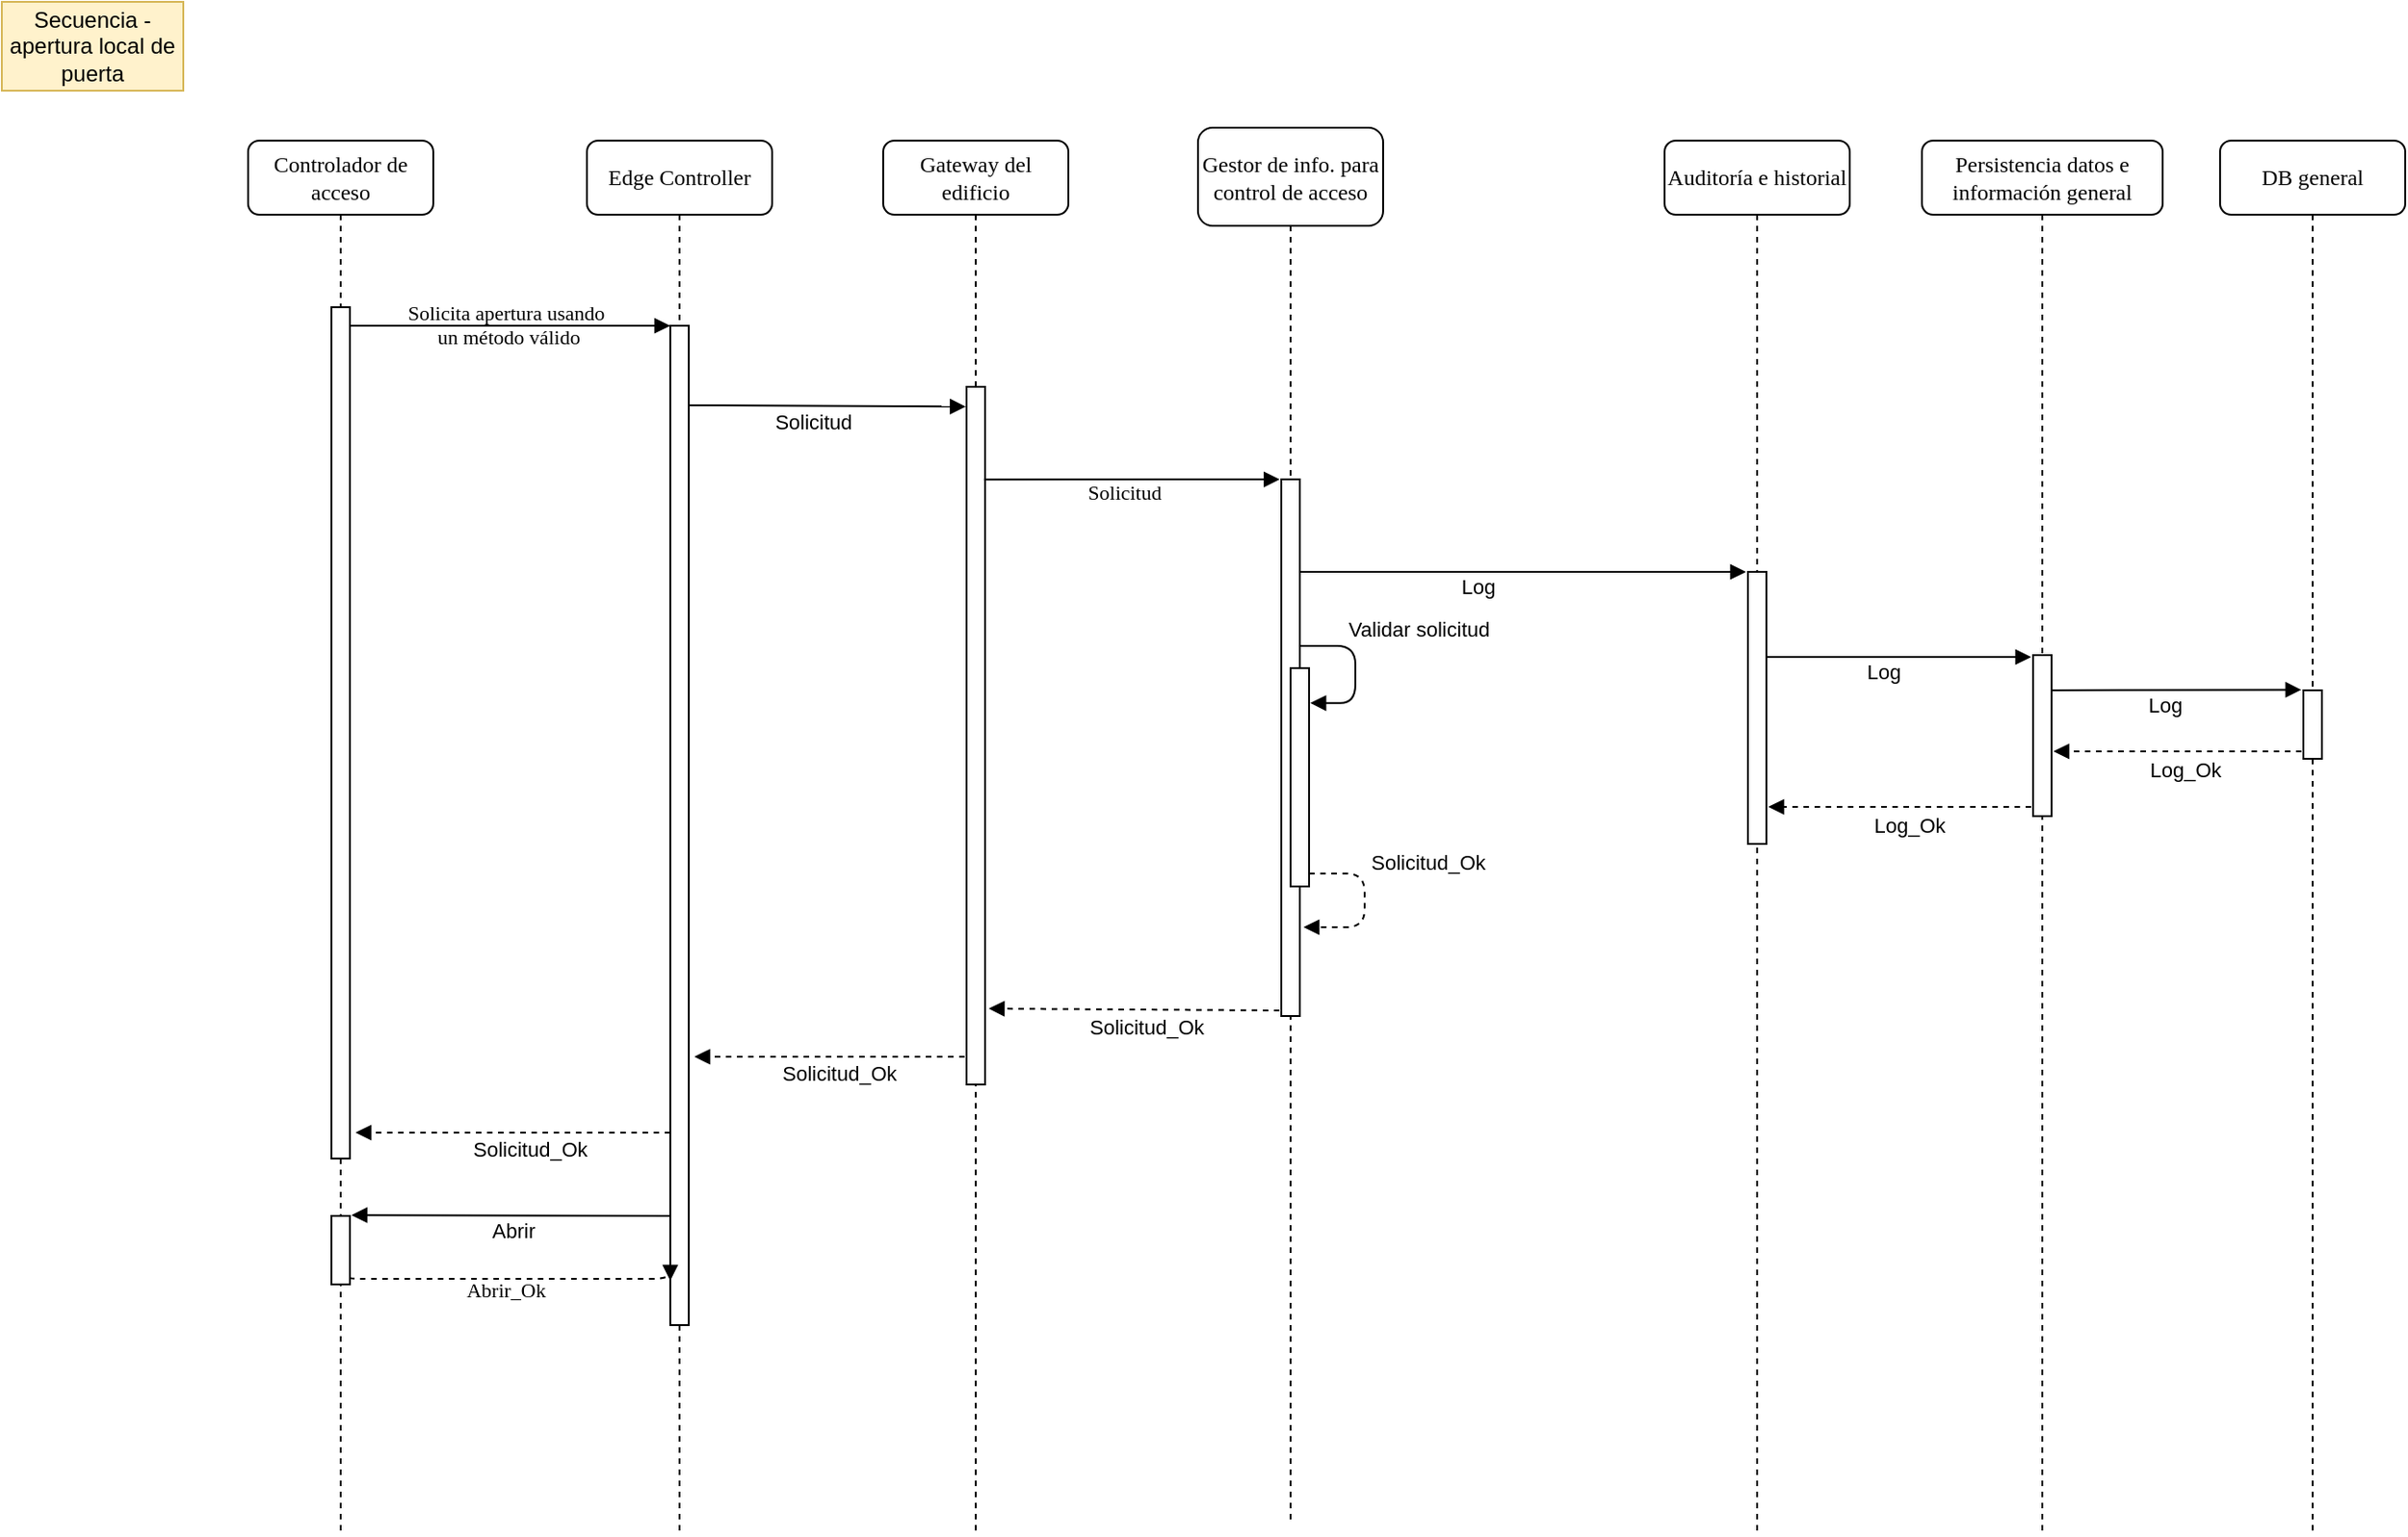 <mxfile version="27.1.4">
  <diagram name="Page-1" id="13e1069c-82ec-6db2-03f1-153e76fe0fe0">
    <mxGraphModel dx="2037" dy="1176" grid="1" gridSize="10" guides="1" tooltips="1" connect="1" arrows="1" fold="1" page="1" pageScale="1" pageWidth="1100" pageHeight="850" background="none" math="0" shadow="0">
      <root>
        <mxCell id="0" />
        <mxCell id="1" parent="0" />
        <mxCell id="7baba1c4bc27f4b0-4" value="Gestor de info. para control de acceso" style="shape=umlLifeline;perimeter=lifelinePerimeter;whiteSpace=wrap;html=1;container=0;collapsible=0;recursiveResize=0;outlineConnect=0;rounded=1;shadow=0;comic=0;labelBackgroundColor=none;strokeWidth=1;fontFamily=Verdana;fontSize=12;align=center;size=53;" parent="1" vertex="1">
          <mxGeometry x="648" y="90" width="100" height="753" as="geometry" />
        </mxCell>
        <mxCell id="7baba1c4bc27f4b0-2" value="Edge Controller" style="shape=umlLifeline;perimeter=lifelinePerimeter;whiteSpace=wrap;html=1;container=1;collapsible=0;recursiveResize=0;outlineConnect=0;rounded=1;shadow=0;comic=0;labelBackgroundColor=none;strokeWidth=1;fontFamily=Verdana;fontSize=12;align=center;" parent="1" vertex="1">
          <mxGeometry x="318" y="97" width="100" height="753" as="geometry" />
        </mxCell>
        <mxCell id="7baba1c4bc27f4b0-10" value="" style="html=1;points=[];perimeter=orthogonalPerimeter;rounded=0;shadow=0;comic=0;labelBackgroundColor=none;strokeWidth=1;fontFamily=Verdana;fontSize=12;align=center;" parent="7baba1c4bc27f4b0-2" vertex="1">
          <mxGeometry x="45" y="100" width="10" height="540" as="geometry" />
        </mxCell>
        <mxCell id="7baba1c4bc27f4b0-3" value="Gateway del edificio" style="shape=umlLifeline;perimeter=lifelinePerimeter;whiteSpace=wrap;html=1;container=1;collapsible=0;recursiveResize=0;outlineConnect=0;rounded=1;shadow=0;comic=0;labelBackgroundColor=none;strokeWidth=1;fontFamily=Verdana;fontSize=12;align=center;" parent="1" vertex="1">
          <mxGeometry x="478" y="97" width="100" height="753" as="geometry" />
        </mxCell>
        <mxCell id="7baba1c4bc27f4b0-13" value="" style="html=1;points=[];perimeter=orthogonalPerimeter;rounded=0;shadow=0;comic=0;labelBackgroundColor=none;strokeWidth=1;fontFamily=Verdana;fontSize=12;align=center;" parent="7baba1c4bc27f4b0-3" vertex="1">
          <mxGeometry x="45" y="133" width="10" height="377" as="geometry" />
        </mxCell>
        <mxCell id="7baba1c4bc27f4b0-8" value="Controlador de acceso" style="shape=umlLifeline;perimeter=lifelinePerimeter;whiteSpace=wrap;html=1;container=1;collapsible=0;recursiveResize=0;outlineConnect=0;rounded=1;shadow=0;comic=0;labelBackgroundColor=none;strokeWidth=1;fontFamily=Verdana;fontSize=12;align=center;" parent="1" vertex="1">
          <mxGeometry x="135" y="97" width="100" height="753" as="geometry" />
        </mxCell>
        <mxCell id="7baba1c4bc27f4b0-9" value="" style="html=1;points=[];perimeter=orthogonalPerimeter;rounded=0;shadow=0;comic=0;labelBackgroundColor=none;strokeWidth=1;fontFamily=Verdana;fontSize=12;align=center;" parent="7baba1c4bc27f4b0-8" vertex="1">
          <mxGeometry x="45" y="90" width="10" height="460" as="geometry" />
        </mxCell>
        <mxCell id="GoySfoloD9JFhxDVcFio-3" value="" style="html=1;points=[];perimeter=orthogonalPerimeter;rounded=0;shadow=0;comic=0;labelBackgroundColor=none;strokeWidth=1;fontFamily=Verdana;fontSize=12;align=center;" vertex="1" parent="7baba1c4bc27f4b0-8">
          <mxGeometry x="45" y="581" width="10" height="37" as="geometry" />
        </mxCell>
        <mxCell id="7baba1c4bc27f4b0-17" value="&lt;span style=&quot;font-size: 11px;&quot;&gt;Solicitud&lt;/span&gt;" style="html=1;verticalAlign=bottom;endArrow=block;labelBackgroundColor=none;fontFamily=Verdana;fontSize=12;elbow=vertical;entryX=-0.09;entryY=0;entryDx=0;entryDy=0;entryPerimeter=0;exitX=0.943;exitY=0.133;exitDx=0;exitDy=0;exitPerimeter=0;" parent="1" target="7baba1c4bc27f4b0-16" edge="1" source="7baba1c4bc27f4b0-13">
          <mxGeometry x="-0.051" y="-16" relative="1" as="geometry">
            <mxPoint x="533" y="358" as="sourcePoint" />
            <mxPoint as="offset" />
          </mxGeometry>
        </mxCell>
        <mxCell id="7baba1c4bc27f4b0-11" value="Solicita apertura&amp;nbsp;&lt;span style=&quot;background-color: transparent; color: light-dark(rgb(0, 0, 0), rgb(255, 255, 255));&quot;&gt;usando&lt;/span&gt;&lt;div&gt;&lt;span style=&quot;background-color: transparent; color: light-dark(rgb(0, 0, 0), rgb(255, 255, 255));&quot;&gt;&amp;nbsp;un método válido&lt;/span&gt;&lt;/div&gt;" style="html=1;verticalAlign=bottom;endArrow=block;entryX=0;entryY=0;labelBackgroundColor=none;fontFamily=Verdana;fontSize=11;edgeStyle=elbowEdgeStyle;elbow=vertical;" parent="1" source="7baba1c4bc27f4b0-9" target="7baba1c4bc27f4b0-10" edge="1">
          <mxGeometry x="-0.036" y="-15" relative="1" as="geometry">
            <mxPoint x="255" y="207" as="sourcePoint" />
            <mxPoint as="offset" />
          </mxGeometry>
        </mxCell>
        <mxCell id="8Mr_yOStn-VIHXI9vdsu-2" value="Auditoría e historial" style="shape=umlLifeline;perimeter=lifelinePerimeter;whiteSpace=wrap;html=1;container=1;collapsible=0;recursiveResize=0;outlineConnect=0;rounded=1;shadow=0;comic=0;labelBackgroundColor=none;strokeWidth=1;fontFamily=Verdana;fontSize=12;align=center;" parent="1" vertex="1">
          <mxGeometry x="900" y="97" width="100" height="753" as="geometry" />
        </mxCell>
        <mxCell id="8Mr_yOStn-VIHXI9vdsu-3" value="" style="html=1;points=[];perimeter=orthogonalPerimeter;rounded=0;shadow=0;comic=0;labelBackgroundColor=none;strokeColor=#000000;strokeWidth=1;fillColor=#FFFFFF;fontFamily=Verdana;fontSize=12;fontColor=#000000;align=center;" parent="8Mr_yOStn-VIHXI9vdsu-2" vertex="1">
          <mxGeometry x="45" y="233" width="10" height="147" as="geometry" />
        </mxCell>
        <mxCell id="8Mr_yOStn-VIHXI9vdsu-8" value="Persistencia datos e información general" style="shape=umlLifeline;perimeter=lifelinePerimeter;whiteSpace=wrap;html=1;container=1;collapsible=0;recursiveResize=0;outlineConnect=0;rounded=1;shadow=0;comic=0;labelBackgroundColor=none;strokeWidth=1;fontFamily=Verdana;fontSize=12;align=center;" parent="1" vertex="1">
          <mxGeometry x="1039" y="97" width="130" height="753" as="geometry" />
        </mxCell>
        <mxCell id="8Mr_yOStn-VIHXI9vdsu-66" value="" style="html=1;points=[];perimeter=orthogonalPerimeter;rounded=0;shadow=0;comic=0;labelBackgroundColor=none;strokeColor=#000000;strokeWidth=1;fillColor=#FFFFFF;fontFamily=Verdana;fontSize=12;fontColor=#000000;align=center;" parent="8Mr_yOStn-VIHXI9vdsu-8" vertex="1">
          <mxGeometry x="60" y="278" width="10" height="87" as="geometry" />
        </mxCell>
        <mxCell id="8Mr_yOStn-VIHXI9vdsu-11" value="DB general" style="shape=umlLifeline;perimeter=lifelinePerimeter;whiteSpace=wrap;html=1;container=1;collapsible=0;recursiveResize=0;outlineConnect=0;rounded=1;shadow=0;comic=0;labelBackgroundColor=none;strokeWidth=1;fontFamily=Verdana;fontSize=12;align=center;" parent="1" vertex="1">
          <mxGeometry x="1200" y="97" width="100" height="753" as="geometry" />
        </mxCell>
        <mxCell id="8Mr_yOStn-VIHXI9vdsu-67" value="" style="html=1;points=[];perimeter=orthogonalPerimeter;rounded=0;shadow=0;comic=0;labelBackgroundColor=none;strokeColor=#000000;strokeWidth=1;fillColor=#FFFFFF;fontFamily=Verdana;fontSize=12;fontColor=#000000;align=center;" parent="8Mr_yOStn-VIHXI9vdsu-11" vertex="1">
          <mxGeometry x="45" y="297" width="10" height="37" as="geometry" />
        </mxCell>
        <mxCell id="8Mr_yOStn-VIHXI9vdsu-22" value="" style="html=1;verticalAlign=bottom;endArrow=block;labelBackgroundColor=none;fontFamily=Verdana;fontSize=12;elbow=vertical;entryX=-0.04;entryY=-0.005;entryDx=0;entryDy=0;entryPerimeter=0;" parent="1" edge="1">
          <mxGeometry x="-0.041" y="-17" relative="1" as="geometry">
            <mxPoint x="373" y="240" as="sourcePoint" />
            <mxPoint x="522.6" y="240.72" as="targetPoint" />
            <mxPoint as="offset" />
          </mxGeometry>
        </mxCell>
        <mxCell id="8Mr_yOStn-VIHXI9vdsu-23" value="Solicitud" style="edgeLabel;html=1;align=center;verticalAlign=middle;resizable=0;points=[];" parent="8Mr_yOStn-VIHXI9vdsu-22" vertex="1" connectable="0">
          <mxGeometry x="-0.384" relative="1" as="geometry">
            <mxPoint x="21" y="9" as="offset" />
          </mxGeometry>
        </mxCell>
        <mxCell id="8Mr_yOStn-VIHXI9vdsu-25" value="" style="html=1;verticalAlign=bottom;endArrow=block;labelBackgroundColor=none;fontFamily=Verdana;fontSize=12;edgeStyle=elbowEdgeStyle;elbow=horizontal;entryX=1.067;entryY=0.16;entryDx=0;entryDy=0;entryPerimeter=0;" parent="1" target="8Mr_yOStn-VIHXI9vdsu-24" edge="1">
          <mxGeometry x="-0.041" y="-17" relative="1" as="geometry">
            <mxPoint x="703" y="370" as="sourcePoint" />
            <mxPoint x="753" y="400" as="targetPoint" />
            <mxPoint as="offset" />
            <Array as="points">
              <mxPoint x="733" y="380" />
            </Array>
          </mxGeometry>
        </mxCell>
        <mxCell id="8Mr_yOStn-VIHXI9vdsu-26" value="Validar solicitud" style="edgeLabel;html=1;align=center;verticalAlign=middle;resizable=0;points=[];" parent="8Mr_yOStn-VIHXI9vdsu-25" vertex="1" connectable="0">
          <mxGeometry x="-0.274" relative="1" as="geometry">
            <mxPoint x="34" y="-10" as="offset" />
          </mxGeometry>
        </mxCell>
        <mxCell id="7baba1c4bc27f4b0-16" value="" style="html=1;points=[];perimeter=orthogonalPerimeter;rounded=0;shadow=0;comic=0;labelBackgroundColor=none;strokeWidth=1;fontFamily=Verdana;fontSize=12;align=center;" parent="1" vertex="1">
          <mxGeometry x="693" y="280" width="10" height="290" as="geometry" />
        </mxCell>
        <mxCell id="8Mr_yOStn-VIHXI9vdsu-24" value="" style="html=1;points=[];perimeter=orthogonalPerimeter;rounded=0;shadow=0;comic=0;labelBackgroundColor=none;strokeWidth=1;fontFamily=Verdana;fontSize=12;align=center;" parent="1" vertex="1">
          <mxGeometry x="698" y="382" width="10" height="118" as="geometry" />
        </mxCell>
        <mxCell id="8Mr_yOStn-VIHXI9vdsu-62" value="" style="html=1;verticalAlign=bottom;endArrow=block;labelBackgroundColor=none;fontFamily=Verdana;fontSize=12;elbow=vertical;exitX=1.001;exitY=0.193;exitDx=0;exitDy=0;exitPerimeter=0;" parent="1" edge="1">
          <mxGeometry x="-0.051" y="-16" relative="1" as="geometry">
            <mxPoint x="955" y="376" as="sourcePoint" />
            <mxPoint x="1098" y="376" as="targetPoint" />
            <mxPoint as="offset" />
          </mxGeometry>
        </mxCell>
        <mxCell id="8Mr_yOStn-VIHXI9vdsu-63" value="Log" style="edgeLabel;html=1;align=center;verticalAlign=middle;resizable=0;points=[];" parent="8Mr_yOStn-VIHXI9vdsu-62" vertex="1" connectable="0">
          <mxGeometry x="-0.327" y="-1" relative="1" as="geometry">
            <mxPoint x="15" y="7" as="offset" />
          </mxGeometry>
        </mxCell>
        <mxCell id="8Mr_yOStn-VIHXI9vdsu-64" value="" style="html=1;verticalAlign=bottom;endArrow=block;labelBackgroundColor=none;fontFamily=Verdana;fontSize=12;elbow=vertical;dashed=1;" parent="1" edge="1">
          <mxGeometry x="-0.051" y="-16" relative="1" as="geometry">
            <mxPoint x="1098" y="457" as="sourcePoint" />
            <mxPoint x="956" y="457" as="targetPoint" />
            <mxPoint as="offset" />
          </mxGeometry>
        </mxCell>
        <mxCell id="8Mr_yOStn-VIHXI9vdsu-65" value="Log_Ok" style="edgeLabel;html=1;align=center;verticalAlign=middle;resizable=0;points=[];" parent="8Mr_yOStn-VIHXI9vdsu-64" vertex="1" connectable="0">
          <mxGeometry x="-0.327" y="-1" relative="1" as="geometry">
            <mxPoint x="-18" y="11" as="offset" />
          </mxGeometry>
        </mxCell>
        <mxCell id="8Mr_yOStn-VIHXI9vdsu-68" value="" style="html=1;verticalAlign=bottom;endArrow=block;labelBackgroundColor=none;fontFamily=Verdana;fontSize=12;elbow=vertical;exitX=1.001;exitY=0.193;exitDx=0;exitDy=0;exitPerimeter=0;entryX=-0.112;entryY=-0.008;entryDx=0;entryDy=0;entryPerimeter=0;" parent="1" target="8Mr_yOStn-VIHXI9vdsu-67" edge="1">
          <mxGeometry x="-0.051" y="-16" relative="1" as="geometry">
            <mxPoint x="1109" y="394" as="sourcePoint" />
            <mxPoint x="1252" y="394" as="targetPoint" />
            <mxPoint as="offset" />
          </mxGeometry>
        </mxCell>
        <mxCell id="8Mr_yOStn-VIHXI9vdsu-69" value="Log" style="edgeLabel;html=1;align=center;verticalAlign=middle;resizable=0;points=[];" parent="8Mr_yOStn-VIHXI9vdsu-68" vertex="1" connectable="0">
          <mxGeometry x="-0.327" y="-1" relative="1" as="geometry">
            <mxPoint x="15" y="7" as="offset" />
          </mxGeometry>
        </mxCell>
        <mxCell id="8Mr_yOStn-VIHXI9vdsu-70" value="" style="html=1;verticalAlign=bottom;endArrow=block;labelBackgroundColor=none;fontFamily=Verdana;fontSize=12;elbow=vertical;dashed=1;" parent="1" edge="1">
          <mxGeometry x="-0.051" y="-16" relative="1" as="geometry">
            <mxPoint x="1244" y="427" as="sourcePoint" />
            <mxPoint x="1110" y="427" as="targetPoint" />
            <mxPoint as="offset" />
          </mxGeometry>
        </mxCell>
        <mxCell id="8Mr_yOStn-VIHXI9vdsu-71" value="Log_Ok" style="edgeLabel;html=1;align=center;verticalAlign=middle;resizable=0;points=[];" parent="8Mr_yOStn-VIHXI9vdsu-70" vertex="1" connectable="0">
          <mxGeometry x="-0.327" y="-1" relative="1" as="geometry">
            <mxPoint x="-18" y="11" as="offset" />
          </mxGeometry>
        </mxCell>
        <mxCell id="8Mr_yOStn-VIHXI9vdsu-72" value="Secuencia - apertura local de puerta" style="rounded=0;whiteSpace=wrap;html=1;fillColor=#fff2cc;strokeColor=#d6b656;" parent="1" vertex="1">
          <mxGeometry x="2" y="22" width="98" height="48" as="geometry" />
        </mxCell>
        <mxCell id="bZttDK3TsVHyU7UMlRs9-4" value="" style="html=1;verticalAlign=bottom;endArrow=block;labelBackgroundColor=none;fontFamily=Verdana;fontSize=12;elbow=vertical;exitX=-0.013;exitY=0.979;exitDx=0;exitDy=0;exitPerimeter=0;dashed=1;" parent="1" edge="1">
          <mxGeometry relative="1" as="geometry">
            <mxPoint x="692" y="567" as="sourcePoint" />
            <mxPoint x="535" y="566" as="targetPoint" />
          </mxGeometry>
        </mxCell>
        <mxCell id="bZttDK3TsVHyU7UMlRs9-5" value="Solicitud_Ok" style="edgeLabel;html=1;align=center;verticalAlign=middle;resizable=0;points=[];" parent="bZttDK3TsVHyU7UMlRs9-4" vertex="1" connectable="0">
          <mxGeometry x="-0.327" y="-1" relative="1" as="geometry">
            <mxPoint x="-19" y="10" as="offset" />
          </mxGeometry>
        </mxCell>
        <mxCell id="bZttDK3TsVHyU7UMlRs9-6" value="" style="html=1;verticalAlign=bottom;endArrow=block;labelBackgroundColor=none;fontFamily=Verdana;fontSize=12;elbow=vertical;exitX=-0.013;exitY=0.979;exitDx=0;exitDy=0;exitPerimeter=0;dashed=1;" parent="1" edge="1">
          <mxGeometry relative="1" as="geometry">
            <mxPoint x="522" y="592" as="sourcePoint" />
            <mxPoint x="376" y="592" as="targetPoint" />
          </mxGeometry>
        </mxCell>
        <mxCell id="bZttDK3TsVHyU7UMlRs9-7" value="Solicitud_Ok" style="edgeLabel;html=1;align=center;verticalAlign=middle;resizable=0;points=[];" parent="bZttDK3TsVHyU7UMlRs9-6" vertex="1" connectable="0">
          <mxGeometry x="-0.327" y="-1" relative="1" as="geometry">
            <mxPoint x="-19" y="10" as="offset" />
          </mxGeometry>
        </mxCell>
        <mxCell id="bZttDK3TsVHyU7UMlRs9-8" value="" style="html=1;verticalAlign=bottom;endArrow=block;labelBackgroundColor=none;fontFamily=Verdana;fontSize=12;elbow=vertical;dashed=1;" parent="1" edge="1">
          <mxGeometry relative="1" as="geometry">
            <mxPoint x="363" y="633" as="sourcePoint" />
            <mxPoint x="193" y="633" as="targetPoint" />
          </mxGeometry>
        </mxCell>
        <mxCell id="bZttDK3TsVHyU7UMlRs9-9" value="Solicitud_Ok" style="edgeLabel;html=1;align=center;verticalAlign=middle;resizable=0;points=[];" parent="bZttDK3TsVHyU7UMlRs9-8" vertex="1" connectable="0">
          <mxGeometry x="-0.327" y="-1" relative="1" as="geometry">
            <mxPoint x="-19" y="10" as="offset" />
          </mxGeometry>
        </mxCell>
        <mxCell id="GoySfoloD9JFhxDVcFio-1" value="" style="html=1;verticalAlign=bottom;endArrow=block;labelBackgroundColor=none;fontFamily=Verdana;fontSize=12;edgeStyle=elbowEdgeStyle;elbow=horizontal;dashed=1;" edge="1" parent="1">
          <mxGeometry x="-0.041" y="-17" relative="1" as="geometry">
            <mxPoint x="708" y="493" as="sourcePoint" />
            <mxPoint x="705" y="522" as="targetPoint" />
            <mxPoint as="offset" />
            <Array as="points">
              <mxPoint x="738" y="503" />
            </Array>
          </mxGeometry>
        </mxCell>
        <mxCell id="GoySfoloD9JFhxDVcFio-2" value="Solicitud_Ok" style="edgeLabel;html=1;align=center;verticalAlign=middle;resizable=0;points=[];" vertex="1" connectable="0" parent="GoySfoloD9JFhxDVcFio-1">
          <mxGeometry x="-0.274" relative="1" as="geometry">
            <mxPoint x="34" y="-10" as="offset" />
          </mxGeometry>
        </mxCell>
        <mxCell id="GoySfoloD9JFhxDVcFio-4" value="" style="html=1;verticalAlign=bottom;endArrow=block;labelBackgroundColor=none;fontFamily=Verdana;fontSize=12;elbow=vertical;entryX=1.081;entryY=-0.011;entryDx=0;entryDy=0;entryPerimeter=0;" edge="1" parent="1" target="GoySfoloD9JFhxDVcFio-3">
          <mxGeometry x="-0.041" y="-17" relative="1" as="geometry">
            <mxPoint x="363" y="678" as="sourcePoint" />
            <mxPoint x="192" y="676" as="targetPoint" />
            <mxPoint as="offset" />
          </mxGeometry>
        </mxCell>
        <mxCell id="GoySfoloD9JFhxDVcFio-5" value="Abrir" style="edgeLabel;html=1;align=center;verticalAlign=middle;resizable=0;points=[];" vertex="1" connectable="0" parent="GoySfoloD9JFhxDVcFio-4">
          <mxGeometry x="-0.384" relative="1" as="geometry">
            <mxPoint x="-32" y="8" as="offset" />
          </mxGeometry>
        </mxCell>
        <mxCell id="GoySfoloD9JFhxDVcFio-6" value="Abrir_Ok" style="html=1;verticalAlign=bottom;endArrow=block;entryX=0;entryY=0;labelBackgroundColor=none;fontFamily=Verdana;fontSize=11;edgeStyle=elbowEdgeStyle;elbow=vertical;dashed=1;" edge="1" parent="1">
          <mxGeometry x="-0.036" y="-15" relative="1" as="geometry">
            <mxPoint x="190" y="711" as="sourcePoint" />
            <mxPoint as="offset" />
            <mxPoint x="363" y="713" as="targetPoint" />
          </mxGeometry>
        </mxCell>
        <mxCell id="GoySfoloD9JFhxDVcFio-7" value="" style="html=1;verticalAlign=bottom;endArrow=block;labelBackgroundColor=none;fontFamily=Verdana;fontSize=12;elbow=vertical;exitX=1.001;exitY=0.193;exitDx=0;exitDy=0;exitPerimeter=0;" edge="1" parent="1">
          <mxGeometry x="-0.051" y="-16" relative="1" as="geometry">
            <mxPoint x="703" y="330" as="sourcePoint" />
            <mxPoint x="944" y="330" as="targetPoint" />
            <mxPoint as="offset" />
          </mxGeometry>
        </mxCell>
        <mxCell id="GoySfoloD9JFhxDVcFio-8" value="Log" style="edgeLabel;html=1;align=center;verticalAlign=middle;resizable=0;points=[];" vertex="1" connectable="0" parent="GoySfoloD9JFhxDVcFio-7">
          <mxGeometry x="-0.327" y="-1" relative="1" as="geometry">
            <mxPoint x="15" y="7" as="offset" />
          </mxGeometry>
        </mxCell>
      </root>
    </mxGraphModel>
  </diagram>
</mxfile>
